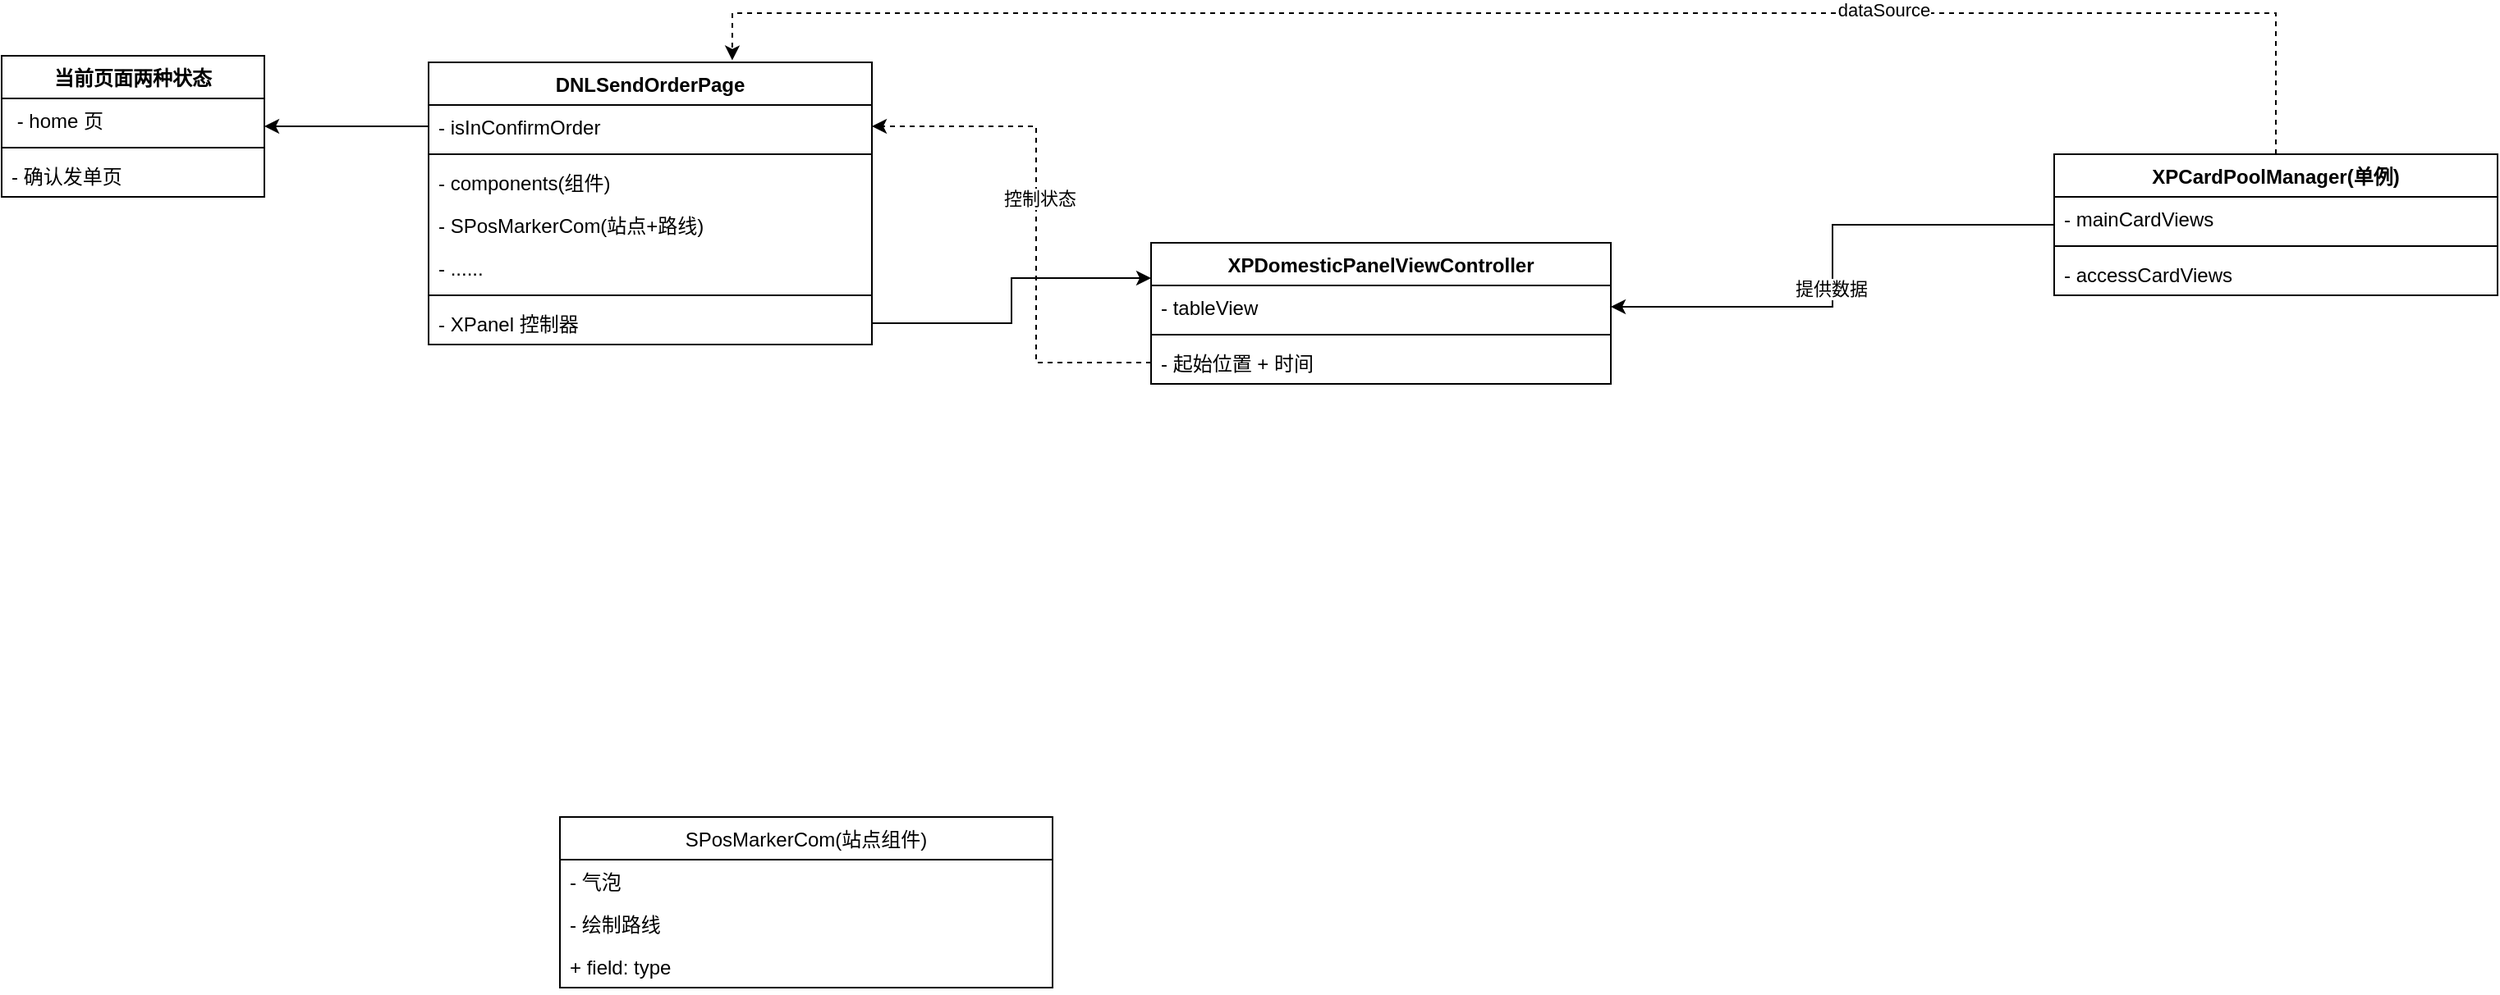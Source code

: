 <mxfile version="14.7.0" type="github">
  <diagram id="7lykp9iamNYmA4Tu66E8" name="第 1 页">
    <mxGraphModel dx="2253" dy="794" grid="1" gridSize="10" guides="1" tooltips="1" connect="1" arrows="1" fold="1" page="1" pageScale="1" pageWidth="827" pageHeight="1169" math="0" shadow="0">
      <root>
        <mxCell id="0" />
        <mxCell id="1" parent="0" />
        <mxCell id="zZ6jMW011a1lbR9ZiVev-6" value="DNLSendOrderPage" style="swimlane;fontStyle=1;align=center;verticalAlign=top;childLayout=stackLayout;horizontal=1;startSize=26;horizontalStack=0;resizeParent=1;resizeParentMax=0;resizeLast=0;collapsible=1;marginBottom=0;" vertex="1" parent="1">
          <mxGeometry x="210" y="420" width="270" height="172" as="geometry" />
        </mxCell>
        <mxCell id="zZ6jMW011a1lbR9ZiVev-7" value="- isInConfirmOrder" style="text;strokeColor=none;fillColor=none;align=left;verticalAlign=top;spacingLeft=4;spacingRight=4;overflow=hidden;rotatable=0;points=[[0,0.5],[1,0.5]];portConstraint=eastwest;" vertex="1" parent="zZ6jMW011a1lbR9ZiVev-6">
          <mxGeometry y="26" width="270" height="26" as="geometry" />
        </mxCell>
        <mxCell id="zZ6jMW011a1lbR9ZiVev-8" value="" style="line;strokeWidth=1;fillColor=none;align=left;verticalAlign=middle;spacingTop=-1;spacingLeft=3;spacingRight=3;rotatable=0;labelPosition=right;points=[];portConstraint=eastwest;" vertex="1" parent="zZ6jMW011a1lbR9ZiVev-6">
          <mxGeometry y="52" width="270" height="8" as="geometry" />
        </mxCell>
        <mxCell id="zZ6jMW011a1lbR9ZiVev-26" value="- components(组件)" style="text;strokeColor=none;fillColor=none;align=left;verticalAlign=top;spacingLeft=4;spacingRight=4;overflow=hidden;rotatable=0;points=[[0,0.5],[1,0.5]];portConstraint=eastwest;" vertex="1" parent="zZ6jMW011a1lbR9ZiVev-6">
          <mxGeometry y="60" width="270" height="26" as="geometry" />
        </mxCell>
        <mxCell id="zZ6jMW011a1lbR9ZiVev-52" value="- SPosMarkerCom(站点+路线)" style="text;strokeColor=none;fillColor=none;align=left;verticalAlign=top;spacingLeft=4;spacingRight=4;overflow=hidden;rotatable=0;points=[[0,0.5],[1,0.5]];portConstraint=eastwest;" vertex="1" parent="zZ6jMW011a1lbR9ZiVev-6">
          <mxGeometry y="86" width="270" height="26" as="geometry" />
        </mxCell>
        <mxCell id="zZ6jMW011a1lbR9ZiVev-28" value="- ......" style="text;strokeColor=none;fillColor=none;align=left;verticalAlign=top;spacingLeft=4;spacingRight=4;overflow=hidden;rotatable=0;points=[[0,0.5],[1,0.5]];portConstraint=eastwest;" vertex="1" parent="zZ6jMW011a1lbR9ZiVev-6">
          <mxGeometry y="112" width="270" height="26" as="geometry" />
        </mxCell>
        <mxCell id="zZ6jMW011a1lbR9ZiVev-27" value="" style="line;strokeWidth=1;fillColor=none;align=left;verticalAlign=middle;spacingTop=-1;spacingLeft=3;spacingRight=3;rotatable=0;labelPosition=right;points=[];portConstraint=eastwest;" vertex="1" parent="zZ6jMW011a1lbR9ZiVev-6">
          <mxGeometry y="138" width="270" height="8" as="geometry" />
        </mxCell>
        <mxCell id="zZ6jMW011a1lbR9ZiVev-9" value="- XPanel 控制器" style="text;strokeColor=none;fillColor=none;align=left;verticalAlign=top;spacingLeft=4;spacingRight=4;overflow=hidden;rotatable=0;points=[[0,0.5],[1,0.5]];portConstraint=eastwest;" vertex="1" parent="zZ6jMW011a1lbR9ZiVev-6">
          <mxGeometry y="146" width="270" height="26" as="geometry" />
        </mxCell>
        <mxCell id="zZ6jMW011a1lbR9ZiVev-20" value="当前页面两种状态" style="swimlane;fontStyle=1;align=center;verticalAlign=top;childLayout=stackLayout;horizontal=1;startSize=26;horizontalStack=0;resizeParent=1;resizeParentMax=0;resizeLast=0;collapsible=1;marginBottom=0;" vertex="1" parent="1">
          <mxGeometry x="-50" y="416" width="160" height="86" as="geometry" />
        </mxCell>
        <mxCell id="zZ6jMW011a1lbR9ZiVev-21" value=" - home 页" style="text;strokeColor=none;fillColor=none;align=left;verticalAlign=top;spacingLeft=4;spacingRight=4;overflow=hidden;rotatable=0;points=[[0,0.5],[1,0.5]];portConstraint=eastwest;" vertex="1" parent="zZ6jMW011a1lbR9ZiVev-20">
          <mxGeometry y="26" width="160" height="26" as="geometry" />
        </mxCell>
        <mxCell id="zZ6jMW011a1lbR9ZiVev-22" value="" style="line;strokeWidth=1;fillColor=none;align=left;verticalAlign=middle;spacingTop=-1;spacingLeft=3;spacingRight=3;rotatable=0;labelPosition=right;points=[];portConstraint=eastwest;" vertex="1" parent="zZ6jMW011a1lbR9ZiVev-20">
          <mxGeometry y="52" width="160" height="8" as="geometry" />
        </mxCell>
        <mxCell id="zZ6jMW011a1lbR9ZiVev-23" value="- 确认发单页" style="text;strokeColor=none;fillColor=none;align=left;verticalAlign=top;spacingLeft=4;spacingRight=4;overflow=hidden;rotatable=0;points=[[0,0.5],[1,0.5]];portConstraint=eastwest;" vertex="1" parent="zZ6jMW011a1lbR9ZiVev-20">
          <mxGeometry y="60" width="160" height="26" as="geometry" />
        </mxCell>
        <mxCell id="zZ6jMW011a1lbR9ZiVev-25" style="edgeStyle=orthogonalEdgeStyle;rounded=0;orthogonalLoop=1;jettySize=auto;html=1;exitX=0;exitY=0.5;exitDx=0;exitDy=0;" edge="1" parent="1" source="zZ6jMW011a1lbR9ZiVev-7" target="zZ6jMW011a1lbR9ZiVev-20">
          <mxGeometry relative="1" as="geometry" />
        </mxCell>
        <mxCell id="zZ6jMW011a1lbR9ZiVev-29" value="XPDomesticPanelViewController" style="swimlane;fontStyle=1;align=center;verticalAlign=top;childLayout=stackLayout;horizontal=1;startSize=26;horizontalStack=0;resizeParent=1;resizeParentMax=0;resizeLast=0;collapsible=1;marginBottom=0;" vertex="1" parent="1">
          <mxGeometry x="650" y="530" width="280" height="86" as="geometry" />
        </mxCell>
        <mxCell id="zZ6jMW011a1lbR9ZiVev-30" value="- tableView" style="text;strokeColor=none;fillColor=none;align=left;verticalAlign=top;spacingLeft=4;spacingRight=4;overflow=hidden;rotatable=0;points=[[0,0.5],[1,0.5]];portConstraint=eastwest;" vertex="1" parent="zZ6jMW011a1lbR9ZiVev-29">
          <mxGeometry y="26" width="280" height="26" as="geometry" />
        </mxCell>
        <mxCell id="zZ6jMW011a1lbR9ZiVev-49" value="" style="line;strokeWidth=1;fillColor=none;align=left;verticalAlign=middle;spacingTop=-1;spacingLeft=3;spacingRight=3;rotatable=0;labelPosition=right;points=[];portConstraint=eastwest;" vertex="1" parent="zZ6jMW011a1lbR9ZiVev-29">
          <mxGeometry y="52" width="280" height="8" as="geometry" />
        </mxCell>
        <mxCell id="zZ6jMW011a1lbR9ZiVev-48" value="- 起始位置 + 时间" style="text;strokeColor=none;fillColor=none;align=left;verticalAlign=top;spacingLeft=4;spacingRight=4;overflow=hidden;rotatable=0;points=[[0,0.5],[1,0.5]];portConstraint=eastwest;" vertex="1" parent="zZ6jMW011a1lbR9ZiVev-29">
          <mxGeometry y="60" width="280" height="26" as="geometry" />
        </mxCell>
        <mxCell id="zZ6jMW011a1lbR9ZiVev-33" style="edgeStyle=orthogonalEdgeStyle;rounded=0;orthogonalLoop=1;jettySize=auto;html=1;entryX=0;entryY=0.25;entryDx=0;entryDy=0;" edge="1" parent="1" source="zZ6jMW011a1lbR9ZiVev-9" target="zZ6jMW011a1lbR9ZiVev-29">
          <mxGeometry relative="1" as="geometry" />
        </mxCell>
        <mxCell id="zZ6jMW011a1lbR9ZiVev-41" style="edgeStyle=orthogonalEdgeStyle;rounded=0;orthogonalLoop=1;jettySize=auto;html=1;entryX=1;entryY=0.5;entryDx=0;entryDy=0;" edge="1" parent="1" source="zZ6jMW011a1lbR9ZiVev-36" target="zZ6jMW011a1lbR9ZiVev-30">
          <mxGeometry relative="1" as="geometry" />
        </mxCell>
        <mxCell id="zZ6jMW011a1lbR9ZiVev-42" value="提供数据" style="edgeLabel;html=1;align=center;verticalAlign=middle;resizable=0;points=[];" vertex="1" connectable="0" parent="zZ6jMW011a1lbR9ZiVev-41">
          <mxGeometry x="0.087" y="-1" relative="1" as="geometry">
            <mxPoint as="offset" />
          </mxGeometry>
        </mxCell>
        <mxCell id="zZ6jMW011a1lbR9ZiVev-46" style="edgeStyle=orthogonalEdgeStyle;rounded=0;orthogonalLoop=1;jettySize=auto;html=1;entryX=0.685;entryY=-0.007;entryDx=0;entryDy=0;entryPerimeter=0;dashed=1;" edge="1" parent="1" source="zZ6jMW011a1lbR9ZiVev-36" target="zZ6jMW011a1lbR9ZiVev-6">
          <mxGeometry relative="1" as="geometry">
            <Array as="points">
              <mxPoint x="1335" y="390" />
              <mxPoint x="395" y="390" />
            </Array>
          </mxGeometry>
        </mxCell>
        <mxCell id="zZ6jMW011a1lbR9ZiVev-47" value="dataSource" style="edgeLabel;html=1;align=center;verticalAlign=middle;resizable=0;points=[];" vertex="1" connectable="0" parent="zZ6jMW011a1lbR9ZiVev-46">
          <mxGeometry x="-0.384" y="-2" relative="1" as="geometry">
            <mxPoint as="offset" />
          </mxGeometry>
        </mxCell>
        <mxCell id="zZ6jMW011a1lbR9ZiVev-36" value="XPCardPoolManager(单例)" style="swimlane;fontStyle=1;align=center;verticalAlign=top;childLayout=stackLayout;horizontal=1;startSize=26;horizontalStack=0;resizeParent=1;resizeParentMax=0;resizeLast=0;collapsible=1;marginBottom=0;" vertex="1" parent="1">
          <mxGeometry x="1200" y="476" width="270" height="86" as="geometry" />
        </mxCell>
        <mxCell id="zZ6jMW011a1lbR9ZiVev-37" value="- mainCardViews" style="text;strokeColor=none;fillColor=none;align=left;verticalAlign=top;spacingLeft=4;spacingRight=4;overflow=hidden;rotatable=0;points=[[0,0.5],[1,0.5]];portConstraint=eastwest;" vertex="1" parent="zZ6jMW011a1lbR9ZiVev-36">
          <mxGeometry y="26" width="270" height="26" as="geometry" />
        </mxCell>
        <mxCell id="zZ6jMW011a1lbR9ZiVev-38" value="" style="line;strokeWidth=1;fillColor=none;align=left;verticalAlign=middle;spacingTop=-1;spacingLeft=3;spacingRight=3;rotatable=0;labelPosition=right;points=[];portConstraint=eastwest;" vertex="1" parent="zZ6jMW011a1lbR9ZiVev-36">
          <mxGeometry y="52" width="270" height="8" as="geometry" />
        </mxCell>
        <mxCell id="zZ6jMW011a1lbR9ZiVev-39" value="- accessCardViews" style="text;strokeColor=none;fillColor=none;align=left;verticalAlign=top;spacingLeft=4;spacingRight=4;overflow=hidden;rotatable=0;points=[[0,0.5],[1,0.5]];portConstraint=eastwest;" vertex="1" parent="zZ6jMW011a1lbR9ZiVev-36">
          <mxGeometry y="60" width="270" height="26" as="geometry" />
        </mxCell>
        <mxCell id="zZ6jMW011a1lbR9ZiVev-50" style="edgeStyle=orthogonalEdgeStyle;rounded=0;orthogonalLoop=1;jettySize=auto;html=1;entryX=1;entryY=0.5;entryDx=0;entryDy=0;dashed=1;" edge="1" parent="1" source="zZ6jMW011a1lbR9ZiVev-48" target="zZ6jMW011a1lbR9ZiVev-7">
          <mxGeometry relative="1" as="geometry">
            <Array as="points">
              <mxPoint x="580" y="603" />
              <mxPoint x="580" y="459" />
            </Array>
          </mxGeometry>
        </mxCell>
        <mxCell id="zZ6jMW011a1lbR9ZiVev-51" value="控制状态" style="edgeLabel;html=1;align=center;verticalAlign=middle;resizable=0;points=[];" vertex="1" connectable="0" parent="zZ6jMW011a1lbR9ZiVev-50">
          <mxGeometry x="0.086" y="-2" relative="1" as="geometry">
            <mxPoint as="offset" />
          </mxGeometry>
        </mxCell>
        <mxCell id="zZ6jMW011a1lbR9ZiVev-53" value="SPosMarkerCom(站点组件)" style="swimlane;fontStyle=0;childLayout=stackLayout;horizontal=1;startSize=26;fillColor=none;horizontalStack=0;resizeParent=1;resizeParentMax=0;resizeLast=0;collapsible=1;marginBottom=0;" vertex="1" parent="1">
          <mxGeometry x="290" y="880" width="300" height="104" as="geometry" />
        </mxCell>
        <mxCell id="zZ6jMW011a1lbR9ZiVev-54" value="- 气泡" style="text;strokeColor=none;fillColor=none;align=left;verticalAlign=top;spacingLeft=4;spacingRight=4;overflow=hidden;rotatable=0;points=[[0,0.5],[1,0.5]];portConstraint=eastwest;" vertex="1" parent="zZ6jMW011a1lbR9ZiVev-53">
          <mxGeometry y="26" width="300" height="26" as="geometry" />
        </mxCell>
        <mxCell id="zZ6jMW011a1lbR9ZiVev-55" value="- 绘制路线" style="text;strokeColor=none;fillColor=none;align=left;verticalAlign=top;spacingLeft=4;spacingRight=4;overflow=hidden;rotatable=0;points=[[0,0.5],[1,0.5]];portConstraint=eastwest;" vertex="1" parent="zZ6jMW011a1lbR9ZiVev-53">
          <mxGeometry y="52" width="300" height="26" as="geometry" />
        </mxCell>
        <mxCell id="zZ6jMW011a1lbR9ZiVev-56" value="+ field: type" style="text;strokeColor=none;fillColor=none;align=left;verticalAlign=top;spacingLeft=4;spacingRight=4;overflow=hidden;rotatable=0;points=[[0,0.5],[1,0.5]];portConstraint=eastwest;" vertex="1" parent="zZ6jMW011a1lbR9ZiVev-53">
          <mxGeometry y="78" width="300" height="26" as="geometry" />
        </mxCell>
      </root>
    </mxGraphModel>
  </diagram>
</mxfile>
